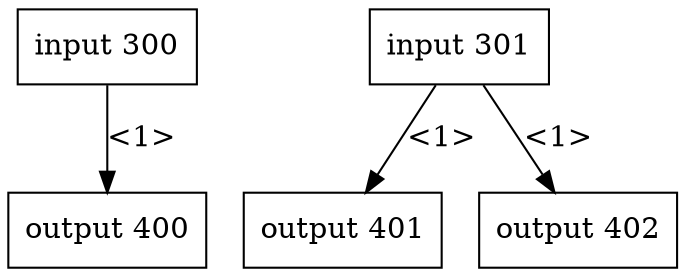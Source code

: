 digraph packetarc {
node [shape=record];
in_300 [label="input 300"];
in_301 [label="input 301"];

out_400 [label="output 400"];
out_401 [label="output 401"];
out_402 [label="output 402"];


in_300->out_400[label="<1>"];
in_301->out_401[label="<1>"];
in_301->out_402[label="<1>"];

}